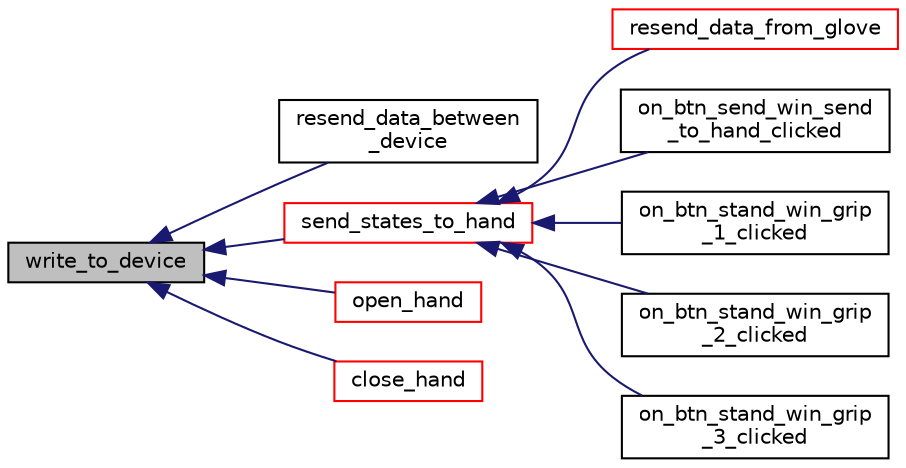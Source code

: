 digraph "write_to_device"
{
  edge [fontname="Helvetica",fontsize="10",labelfontname="Helvetica",labelfontsize="10"];
  node [fontname="Helvetica",fontsize="10",shape=record];
  rankdir="LR";
  Node69 [label="write_to_device",height=0.2,width=0.4,color="black", fillcolor="grey75", style="filled", fontcolor="black"];
  Node69 -> Node70 [dir="back",color="midnightblue",fontsize="10",style="solid",fontname="Helvetica"];
  Node70 [label="resend_data_between\l_device",height=0.2,width=0.4,color="black", fillcolor="white", style="filled",URL="$Hand_8h.html#ab6fb649591002c4bca9f6375c8917039",tooltip="Resends data between 2 devices. "];
  Node69 -> Node71 [dir="back",color="midnightblue",fontsize="10",style="solid",fontname="Helvetica"];
  Node71 [label="send_states_to_hand",height=0.2,width=0.4,color="red", fillcolor="white", style="filled",URL="$Hand_8h.html#a4ff7c3b312c4dde8ddb3a6ddf744381e",tooltip="Sends servo target positions to hand. "];
  Node71 -> Node72 [dir="back",color="midnightblue",fontsize="10",style="solid",fontname="Helvetica"];
  Node72 [label="resend_data_from_glove",height=0.2,width=0.4,color="red", fillcolor="white", style="filled",URL="$main_8c.html#a001a1c13994c5a22528f1f7573a6616f",tooltip="Resends data from glove controller to robotic hand. "];
  Node71 -> Node74 [dir="back",color="midnightblue",fontsize="10",style="solid",fontname="Helvetica"];
  Node74 [label="on_btn_send_win_send\l_to_hand_clicked",height=0.2,width=0.4,color="black", fillcolor="white", style="filled",URL="$main_8c.html#a8ce9ace29604f2c8cfc8c11622db5762",tooltip="Sends target servo positions to hand. "];
  Node71 -> Node75 [dir="back",color="midnightblue",fontsize="10",style="solid",fontname="Helvetica"];
  Node75 [label="on_btn_stand_win_grip\l_1_clicked",height=0.2,width=0.4,color="black", fillcolor="white", style="filled",URL="$main_8c.html#aaf936de80ae7ad92fb4a47dab0b89b81",tooltip="Sends command to hand (Palm grop v1) "];
  Node71 -> Node76 [dir="back",color="midnightblue",fontsize="10",style="solid",fontname="Helvetica"];
  Node76 [label="on_btn_stand_win_grip\l_2_clicked",height=0.2,width=0.4,color="black", fillcolor="white", style="filled",URL="$main_8c.html#a488ef44efb5f4416f4afb57eedec7d52",tooltip="Sends command to hand (Palm grop v2) "];
  Node71 -> Node77 [dir="back",color="midnightblue",fontsize="10",style="solid",fontname="Helvetica"];
  Node77 [label="on_btn_stand_win_grip\l_3_clicked",height=0.2,width=0.4,color="black", fillcolor="white", style="filled",URL="$main_8c.html#a7655745efed33380438d2c7375cbaa35",tooltip="Sends command to hand (Finger grip) "];
  Node69 -> Node84 [dir="back",color="midnightblue",fontsize="10",style="solid",fontname="Helvetica"];
  Node84 [label="open_hand",height=0.2,width=0.4,color="red", fillcolor="white", style="filled",URL="$Hand_8h.html#a110b928712a174cde5634206f3ce4563",tooltip="Sends command to open hand. "];
  Node69 -> Node86 [dir="back",color="midnightblue",fontsize="10",style="solid",fontname="Helvetica"];
  Node86 [label="close_hand",height=0.2,width=0.4,color="red", fillcolor="white", style="filled",URL="$Hand_8h.html#aef75168fde51b0fea4d46e60af099e23",tooltip="Sends command to close hand. "];
}
